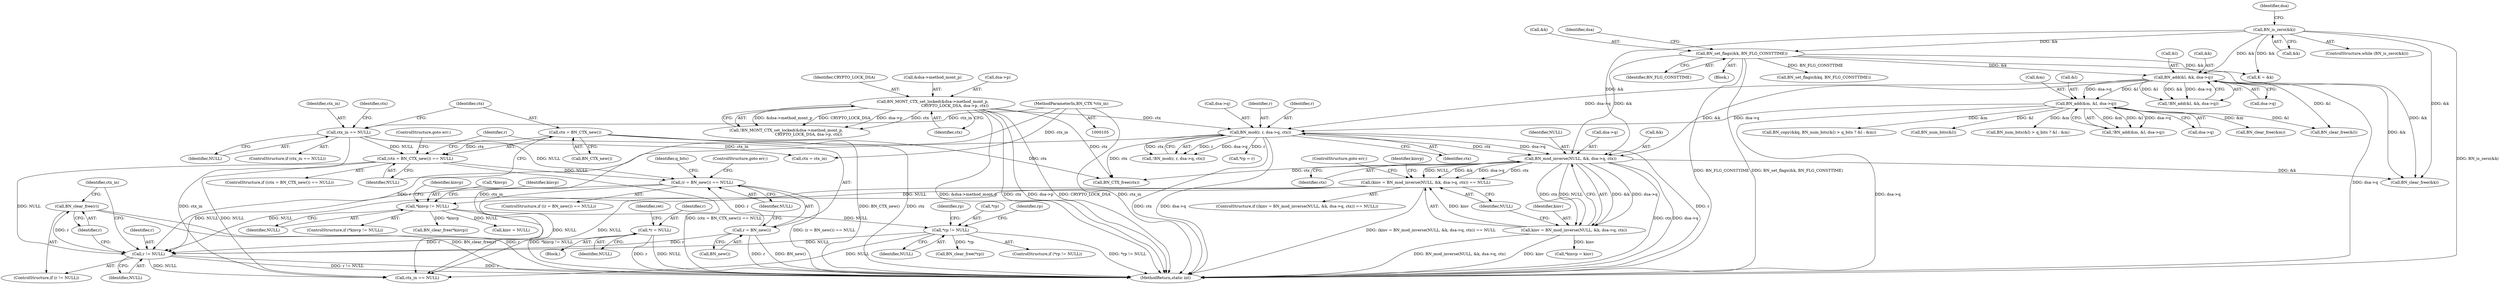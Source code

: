 digraph "0_openssl_43e6a58d4991a451daf4891ff05a48735df871ac@API" {
"1000394" [label="(Call,BN_clear_free(r))"];
"1000391" [label="(Call,r != NULL)"];
"1000181" [label="(Call,r = BN_new())"];
"1000330" [label="(Call,BN_mod(r, r, dsa->q, ctx))"];
"1000281" [label="(Call,BN_add(&l, &k, dsa->q))"];
"1000233" [label="(Call,BN_is_zero(&k))"];
"1000245" [label="(Call,BN_set_flags(&k, BN_FLG_CONSTTIME))"];
"1000291" [label="(Call,BN_add(&m, &l, dsa->q))"];
"1000258" [label="(Call,BN_MONT_CTX_set_locked(&dsa->method_mont_p,\n                                    CRYPTO_LOCK_DSA, dsa->p, ctx))"];
"1000120" [label="(Call,*r = NULL)"];
"1000180" [label="(Call,(r = BN_new()) == NULL)"];
"1000164" [label="(Call,ctx_in == NULL)"];
"1000107" [label="(MethodParameterIn,BN_CTX *ctx_in)"];
"1000169" [label="(Call,(ctx = BN_CTX_new()) == NULL)"];
"1000170" [label="(Call,ctx = BN_CTX_new())"];
"1000339" [label="(Call,(kinv = BN_mod_inverse(NULL, &k, dsa->q, ctx)) == NULL)"];
"1000340" [label="(Call,kinv = BN_mod_inverse(NULL, &k, dsa->q, ctx))"];
"1000342" [label="(Call,BN_mod_inverse(NULL, &k, dsa->q, ctx))"];
"1000368" [label="(Call,*rp != NULL)"];
"1000353" [label="(Call,*kinvp != NULL)"];
"1000166" [label="(Identifier,NULL)"];
"1000121" [label="(Identifier,r)"];
"1000248" [label="(Identifier,BN_FLG_CONSTTIME)"];
"1000343" [label="(Identifier,NULL)"];
"1000168" [label="(ControlStructure,if ((ctx = BN_CTX_new()) == NULL))"];
"1000246" [label="(Call,&k)"];
"1000377" [label="(Identifier,rp)"];
"1000263" [label="(Identifier,CRYPTO_LOCK_DSA)"];
"1000127" [label="(Identifier,ret)"];
"1000107" [label="(MethodParameterIn,BN_CTX *ctx_in)"];
"1000397" [label="(Call,ctx_in == NULL)"];
"1000356" [label="(Identifier,NULL)"];
"1000290" [label="(Call,!BN_add(&m, &l, dsa->q))"];
"1000408" [label="(Call,BN_clear_free(&l))"];
"1000374" [label="(Identifier,rp)"];
"1000169" [label="(Call,(ctx = BN_CTX_new()) == NULL)"];
"1000331" [label="(Identifier,r)"];
"1000170" [label="(Call,ctx = BN_CTX_new())"];
"1000351" [label="(ControlStructure,goto err;)"];
"1000398" [label="(Identifier,ctx_in)"];
"1000165" [label="(Identifier,ctx_in)"];
"1000296" [label="(Call,dsa->q)"];
"1000252" [label="(Identifier,dsa)"];
"1000180" [label="(Call,(r = BN_new()) == NULL)"];
"1000164" [label="(Call,ctx_in == NULL)"];
"1000353" [label="(Call,*kinvp != NULL)"];
"1000234" [label="(Call,&k)"];
"1000362" [label="(Identifier,kinvp)"];
"1000284" [label="(Call,&k)"];
"1000400" [label="(Call,BN_CTX_free(ctx))"];
"1000187" [label="(Identifier,q_bits)"];
"1000395" [label="(Identifier,r)"];
"1000177" [label="(Identifier,ctx)"];
"1000346" [label="(Call,dsa->q)"];
"1000294" [label="(Call,&l)"];
"1000291" [label="(Call,BN_add(&m, &l, dsa->q))"];
"1000259" [label="(Call,&dsa->method_mont_p)"];
"1000244" [label="(Block,)"];
"1000330" [label="(Call,BN_mod(r, r, dsa->q, ctx))"];
"1000394" [label="(Call,BN_clear_free(r))"];
"1000240" [label="(Identifier,dsa)"];
"1000171" [label="(Identifier,ctx)"];
"1000172" [label="(Call,BN_CTX_new())"];
"1000349" [label="(Identifier,ctx)"];
"1000332" [label="(Identifier,r)"];
"1000282" [label="(Call,&l)"];
"1000182" [label="(Identifier,r)"];
"1000183" [label="(Call,BN_new())"];
"1000264" [label="(Call,dsa->p)"];
"1000184" [label="(Identifier,NULL)"];
"1000336" [label="(Identifier,ctx)"];
"1000257" [label="(Call,!BN_MONT_CTX_set_locked(&dsa->method_mont_p,\n                                    CRYPTO_LOCK_DSA, dsa->p, ctx))"];
"1000245" [label="(Call,BN_set_flags(&k, BN_FLG_CONSTTIME))"];
"1000120" [label="(Call,*r = NULL)"];
"1000292" [label="(Call,&m)"];
"1000352" [label="(ControlStructure,if (*kinvp != NULL))"];
"1000340" [label="(Call,kinv = BN_mod_inverse(NULL, &k, dsa->q, ctx))"];
"1000390" [label="(ControlStructure,if (r != NULL))"];
"1000402" [label="(Call,BN_clear_free(&k))"];
"1000411" [label="(Call,BN_clear_free(&m))"];
"1000391" [label="(Call,r != NULL)"];
"1000300" [label="(Call,BN_copy(&kq, BN_num_bits(&l) > q_bits ? &l : &m))"];
"1000359" [label="(Identifier,kinvp)"];
"1000110" [label="(Block,)"];
"1000354" [label="(Call,*kinvp)"];
"1000416" [label="(MethodReturn,static int)"];
"1000181" [label="(Call,r = BN_new())"];
"1000329" [label="(Call,!BN_mod(r, r, dsa->q, ctx))"];
"1000305" [label="(Call,BN_num_bits(&l))"];
"1000258" [label="(Call,BN_MONT_CTX_set_locked(&dsa->method_mont_p,\n                                    CRYPTO_LOCK_DSA, dsa->p, ctx))"];
"1000324" [label="(Call,K = &k)"];
"1000369" [label="(Call,*rp)"];
"1000179" [label="(ControlStructure,if ((r = BN_new()) == NULL))"];
"1000342" [label="(Call,BN_mod_inverse(NULL, &k, dsa->q, ctx))"];
"1000375" [label="(Call,*rp = r)"];
"1000341" [label="(Identifier,kinv)"];
"1000176" [label="(Call,ctx = ctx_in)"];
"1000338" [label="(ControlStructure,if ((kinv = BN_mod_inverse(NULL, &k, dsa->q, ctx)) == NULL))"];
"1000344" [label="(Call,&k)"];
"1000174" [label="(ControlStructure,goto err;)"];
"1000372" [label="(Call,BN_clear_free(*rp))"];
"1000357" [label="(Call,BN_clear_free(*kinvp))"];
"1000393" [label="(Identifier,NULL)"];
"1000355" [label="(Identifier,kinvp)"];
"1000185" [label="(ControlStructure,goto err;)"];
"1000368" [label="(Call,*rp != NULL)"];
"1000280" [label="(Call,!BN_add(&l, &k, dsa->q))"];
"1000360" [label="(Call,*kinvp = kinv)"];
"1000122" [label="(Identifier,NULL)"];
"1000233" [label="(Call,BN_is_zero(&k))"];
"1000163" [label="(ControlStructure,if (ctx_in == NULL))"];
"1000173" [label="(Identifier,NULL)"];
"1000367" [label="(ControlStructure,if (*rp != NULL))"];
"1000232" [label="(ControlStructure,while (BN_is_zero(&k)))"];
"1000371" [label="(Identifier,NULL)"];
"1000267" [label="(Identifier,ctx)"];
"1000303" [label="(Call,BN_num_bits(&l) > q_bits ? &l : &m)"];
"1000333" [label="(Call,dsa->q)"];
"1000314" [label="(Call,BN_set_flags(&kq, BN_FLG_CONSTTIME))"];
"1000350" [label="(Identifier,NULL)"];
"1000281" [label="(Call,BN_add(&l, &k, dsa->q))"];
"1000392" [label="(Identifier,r)"];
"1000339" [label="(Call,(kinv = BN_mod_inverse(NULL, &k, dsa->q, ctx)) == NULL)"];
"1000286" [label="(Call,dsa->q)"];
"1000364" [label="(Call,kinv = NULL)"];
"1000394" -> "1000390"  [label="AST: "];
"1000394" -> "1000395"  [label="CFG: "];
"1000395" -> "1000394"  [label="AST: "];
"1000398" -> "1000394"  [label="CFG: "];
"1000394" -> "1000416"  [label="DDG: BN_clear_free(r)"];
"1000394" -> "1000416"  [label="DDG: r"];
"1000391" -> "1000394"  [label="DDG: r"];
"1000391" -> "1000390"  [label="AST: "];
"1000391" -> "1000393"  [label="CFG: "];
"1000392" -> "1000391"  [label="AST: "];
"1000393" -> "1000391"  [label="AST: "];
"1000395" -> "1000391"  [label="CFG: "];
"1000398" -> "1000391"  [label="CFG: "];
"1000391" -> "1000416"  [label="DDG: r"];
"1000391" -> "1000416"  [label="DDG: r != NULL"];
"1000181" -> "1000391"  [label="DDG: r"];
"1000330" -> "1000391"  [label="DDG: r"];
"1000120" -> "1000391"  [label="DDG: r"];
"1000180" -> "1000391"  [label="DDG: NULL"];
"1000339" -> "1000391"  [label="DDG: NULL"];
"1000169" -> "1000391"  [label="DDG: NULL"];
"1000368" -> "1000391"  [label="DDG: NULL"];
"1000391" -> "1000397"  [label="DDG: NULL"];
"1000181" -> "1000180"  [label="AST: "];
"1000181" -> "1000183"  [label="CFG: "];
"1000182" -> "1000181"  [label="AST: "];
"1000183" -> "1000181"  [label="AST: "];
"1000184" -> "1000181"  [label="CFG: "];
"1000181" -> "1000416"  [label="DDG: r"];
"1000181" -> "1000416"  [label="DDG: BN_new()"];
"1000181" -> "1000180"  [label="DDG: r"];
"1000330" -> "1000329"  [label="AST: "];
"1000330" -> "1000336"  [label="CFG: "];
"1000331" -> "1000330"  [label="AST: "];
"1000332" -> "1000330"  [label="AST: "];
"1000333" -> "1000330"  [label="AST: "];
"1000336" -> "1000330"  [label="AST: "];
"1000329" -> "1000330"  [label="CFG: "];
"1000330" -> "1000416"  [label="DDG: r"];
"1000330" -> "1000416"  [label="DDG: ctx"];
"1000330" -> "1000416"  [label="DDG: dsa->q"];
"1000330" -> "1000329"  [label="DDG: r"];
"1000330" -> "1000329"  [label="DDG: dsa->q"];
"1000330" -> "1000329"  [label="DDG: ctx"];
"1000281" -> "1000330"  [label="DDG: dsa->q"];
"1000291" -> "1000330"  [label="DDG: dsa->q"];
"1000258" -> "1000330"  [label="DDG: ctx"];
"1000330" -> "1000342"  [label="DDG: dsa->q"];
"1000330" -> "1000342"  [label="DDG: ctx"];
"1000330" -> "1000375"  [label="DDG: r"];
"1000330" -> "1000400"  [label="DDG: ctx"];
"1000281" -> "1000280"  [label="AST: "];
"1000281" -> "1000286"  [label="CFG: "];
"1000282" -> "1000281"  [label="AST: "];
"1000284" -> "1000281"  [label="AST: "];
"1000286" -> "1000281"  [label="AST: "];
"1000280" -> "1000281"  [label="CFG: "];
"1000281" -> "1000416"  [label="DDG: dsa->q"];
"1000281" -> "1000280"  [label="DDG: &l"];
"1000281" -> "1000280"  [label="DDG: &k"];
"1000281" -> "1000280"  [label="DDG: dsa->q"];
"1000233" -> "1000281"  [label="DDG: &k"];
"1000245" -> "1000281"  [label="DDG: &k"];
"1000281" -> "1000291"  [label="DDG: &l"];
"1000281" -> "1000291"  [label="DDG: dsa->q"];
"1000281" -> "1000342"  [label="DDG: &k"];
"1000281" -> "1000402"  [label="DDG: &k"];
"1000281" -> "1000408"  [label="DDG: &l"];
"1000233" -> "1000232"  [label="AST: "];
"1000233" -> "1000234"  [label="CFG: "];
"1000234" -> "1000233"  [label="AST: "];
"1000240" -> "1000233"  [label="CFG: "];
"1000233" -> "1000416"  [label="DDG: BN_is_zero(&k)"];
"1000233" -> "1000245"  [label="DDG: &k"];
"1000233" -> "1000324"  [label="DDG: &k"];
"1000233" -> "1000342"  [label="DDG: &k"];
"1000233" -> "1000402"  [label="DDG: &k"];
"1000245" -> "1000244"  [label="AST: "];
"1000245" -> "1000248"  [label="CFG: "];
"1000246" -> "1000245"  [label="AST: "];
"1000248" -> "1000245"  [label="AST: "];
"1000252" -> "1000245"  [label="CFG: "];
"1000245" -> "1000416"  [label="DDG: BN_FLG_CONSTTIME"];
"1000245" -> "1000416"  [label="DDG: BN_set_flags(&k, BN_FLG_CONSTTIME)"];
"1000245" -> "1000314"  [label="DDG: BN_FLG_CONSTTIME"];
"1000245" -> "1000324"  [label="DDG: &k"];
"1000245" -> "1000342"  [label="DDG: &k"];
"1000245" -> "1000402"  [label="DDG: &k"];
"1000291" -> "1000290"  [label="AST: "];
"1000291" -> "1000296"  [label="CFG: "];
"1000292" -> "1000291"  [label="AST: "];
"1000294" -> "1000291"  [label="AST: "];
"1000296" -> "1000291"  [label="AST: "];
"1000290" -> "1000291"  [label="CFG: "];
"1000291" -> "1000416"  [label="DDG: dsa->q"];
"1000291" -> "1000290"  [label="DDG: &m"];
"1000291" -> "1000290"  [label="DDG: &l"];
"1000291" -> "1000290"  [label="DDG: dsa->q"];
"1000291" -> "1000300"  [label="DDG: &m"];
"1000291" -> "1000305"  [label="DDG: &l"];
"1000291" -> "1000303"  [label="DDG: &m"];
"1000291" -> "1000408"  [label="DDG: &l"];
"1000291" -> "1000411"  [label="DDG: &m"];
"1000258" -> "1000257"  [label="AST: "];
"1000258" -> "1000267"  [label="CFG: "];
"1000259" -> "1000258"  [label="AST: "];
"1000263" -> "1000258"  [label="AST: "];
"1000264" -> "1000258"  [label="AST: "];
"1000267" -> "1000258"  [label="AST: "];
"1000257" -> "1000258"  [label="CFG: "];
"1000258" -> "1000416"  [label="DDG: &dsa->method_mont_p"];
"1000258" -> "1000416"  [label="DDG: ctx"];
"1000258" -> "1000416"  [label="DDG: dsa->p"];
"1000258" -> "1000416"  [label="DDG: CRYPTO_LOCK_DSA"];
"1000258" -> "1000257"  [label="DDG: &dsa->method_mont_p"];
"1000258" -> "1000257"  [label="DDG: CRYPTO_LOCK_DSA"];
"1000258" -> "1000257"  [label="DDG: dsa->p"];
"1000258" -> "1000257"  [label="DDG: ctx"];
"1000258" -> "1000400"  [label="DDG: ctx"];
"1000120" -> "1000110"  [label="AST: "];
"1000120" -> "1000122"  [label="CFG: "];
"1000121" -> "1000120"  [label="AST: "];
"1000122" -> "1000120"  [label="AST: "];
"1000127" -> "1000120"  [label="CFG: "];
"1000120" -> "1000416"  [label="DDG: r"];
"1000120" -> "1000416"  [label="DDG: NULL"];
"1000180" -> "1000179"  [label="AST: "];
"1000180" -> "1000184"  [label="CFG: "];
"1000184" -> "1000180"  [label="AST: "];
"1000185" -> "1000180"  [label="CFG: "];
"1000187" -> "1000180"  [label="CFG: "];
"1000180" -> "1000416"  [label="DDG: (r = BN_new()) == NULL"];
"1000164" -> "1000180"  [label="DDG: NULL"];
"1000169" -> "1000180"  [label="DDG: NULL"];
"1000180" -> "1000397"  [label="DDG: NULL"];
"1000164" -> "1000163"  [label="AST: "];
"1000164" -> "1000166"  [label="CFG: "];
"1000165" -> "1000164"  [label="AST: "];
"1000166" -> "1000164"  [label="AST: "];
"1000171" -> "1000164"  [label="CFG: "];
"1000177" -> "1000164"  [label="CFG: "];
"1000107" -> "1000164"  [label="DDG: ctx_in"];
"1000164" -> "1000169"  [label="DDG: NULL"];
"1000164" -> "1000176"  [label="DDG: ctx_in"];
"1000164" -> "1000397"  [label="DDG: ctx_in"];
"1000107" -> "1000105"  [label="AST: "];
"1000107" -> "1000416"  [label="DDG: ctx_in"];
"1000107" -> "1000176"  [label="DDG: ctx_in"];
"1000107" -> "1000397"  [label="DDG: ctx_in"];
"1000169" -> "1000168"  [label="AST: "];
"1000169" -> "1000173"  [label="CFG: "];
"1000170" -> "1000169"  [label="AST: "];
"1000173" -> "1000169"  [label="AST: "];
"1000174" -> "1000169"  [label="CFG: "];
"1000182" -> "1000169"  [label="CFG: "];
"1000169" -> "1000416"  [label="DDG: (ctx = BN_CTX_new()) == NULL"];
"1000170" -> "1000169"  [label="DDG: ctx"];
"1000169" -> "1000397"  [label="DDG: NULL"];
"1000170" -> "1000172"  [label="CFG: "];
"1000171" -> "1000170"  [label="AST: "];
"1000172" -> "1000170"  [label="AST: "];
"1000173" -> "1000170"  [label="CFG: "];
"1000170" -> "1000416"  [label="DDG: BN_CTX_new()"];
"1000170" -> "1000416"  [label="DDG: ctx"];
"1000170" -> "1000400"  [label="DDG: ctx"];
"1000339" -> "1000338"  [label="AST: "];
"1000339" -> "1000350"  [label="CFG: "];
"1000340" -> "1000339"  [label="AST: "];
"1000350" -> "1000339"  [label="AST: "];
"1000351" -> "1000339"  [label="CFG: "];
"1000355" -> "1000339"  [label="CFG: "];
"1000339" -> "1000416"  [label="DDG: (kinv = BN_mod_inverse(NULL, &k, dsa->q, ctx)) == NULL"];
"1000340" -> "1000339"  [label="DDG: kinv"];
"1000342" -> "1000339"  [label="DDG: NULL"];
"1000342" -> "1000339"  [label="DDG: &k"];
"1000342" -> "1000339"  [label="DDG: dsa->q"];
"1000342" -> "1000339"  [label="DDG: ctx"];
"1000339" -> "1000353"  [label="DDG: NULL"];
"1000339" -> "1000397"  [label="DDG: NULL"];
"1000340" -> "1000342"  [label="CFG: "];
"1000341" -> "1000340"  [label="AST: "];
"1000342" -> "1000340"  [label="AST: "];
"1000350" -> "1000340"  [label="CFG: "];
"1000340" -> "1000416"  [label="DDG: BN_mod_inverse(NULL, &k, dsa->q, ctx)"];
"1000340" -> "1000416"  [label="DDG: kinv"];
"1000342" -> "1000340"  [label="DDG: NULL"];
"1000342" -> "1000340"  [label="DDG: &k"];
"1000342" -> "1000340"  [label="DDG: dsa->q"];
"1000342" -> "1000340"  [label="DDG: ctx"];
"1000340" -> "1000360"  [label="DDG: kinv"];
"1000342" -> "1000349"  [label="CFG: "];
"1000343" -> "1000342"  [label="AST: "];
"1000344" -> "1000342"  [label="AST: "];
"1000346" -> "1000342"  [label="AST: "];
"1000349" -> "1000342"  [label="AST: "];
"1000342" -> "1000416"  [label="DDG: ctx"];
"1000342" -> "1000416"  [label="DDG: dsa->q"];
"1000342" -> "1000400"  [label="DDG: ctx"];
"1000342" -> "1000402"  [label="DDG: &k"];
"1000368" -> "1000367"  [label="AST: "];
"1000368" -> "1000371"  [label="CFG: "];
"1000369" -> "1000368"  [label="AST: "];
"1000371" -> "1000368"  [label="AST: "];
"1000374" -> "1000368"  [label="CFG: "];
"1000377" -> "1000368"  [label="CFG: "];
"1000368" -> "1000416"  [label="DDG: *rp != NULL"];
"1000353" -> "1000368"  [label="DDG: NULL"];
"1000368" -> "1000372"  [label="DDG: *rp"];
"1000368" -> "1000397"  [label="DDG: NULL"];
"1000353" -> "1000352"  [label="AST: "];
"1000353" -> "1000356"  [label="CFG: "];
"1000354" -> "1000353"  [label="AST: "];
"1000356" -> "1000353"  [label="AST: "];
"1000359" -> "1000353"  [label="CFG: "];
"1000362" -> "1000353"  [label="CFG: "];
"1000353" -> "1000416"  [label="DDG: *kinvp != NULL"];
"1000353" -> "1000357"  [label="DDG: *kinvp"];
"1000353" -> "1000364"  [label="DDG: NULL"];
}
